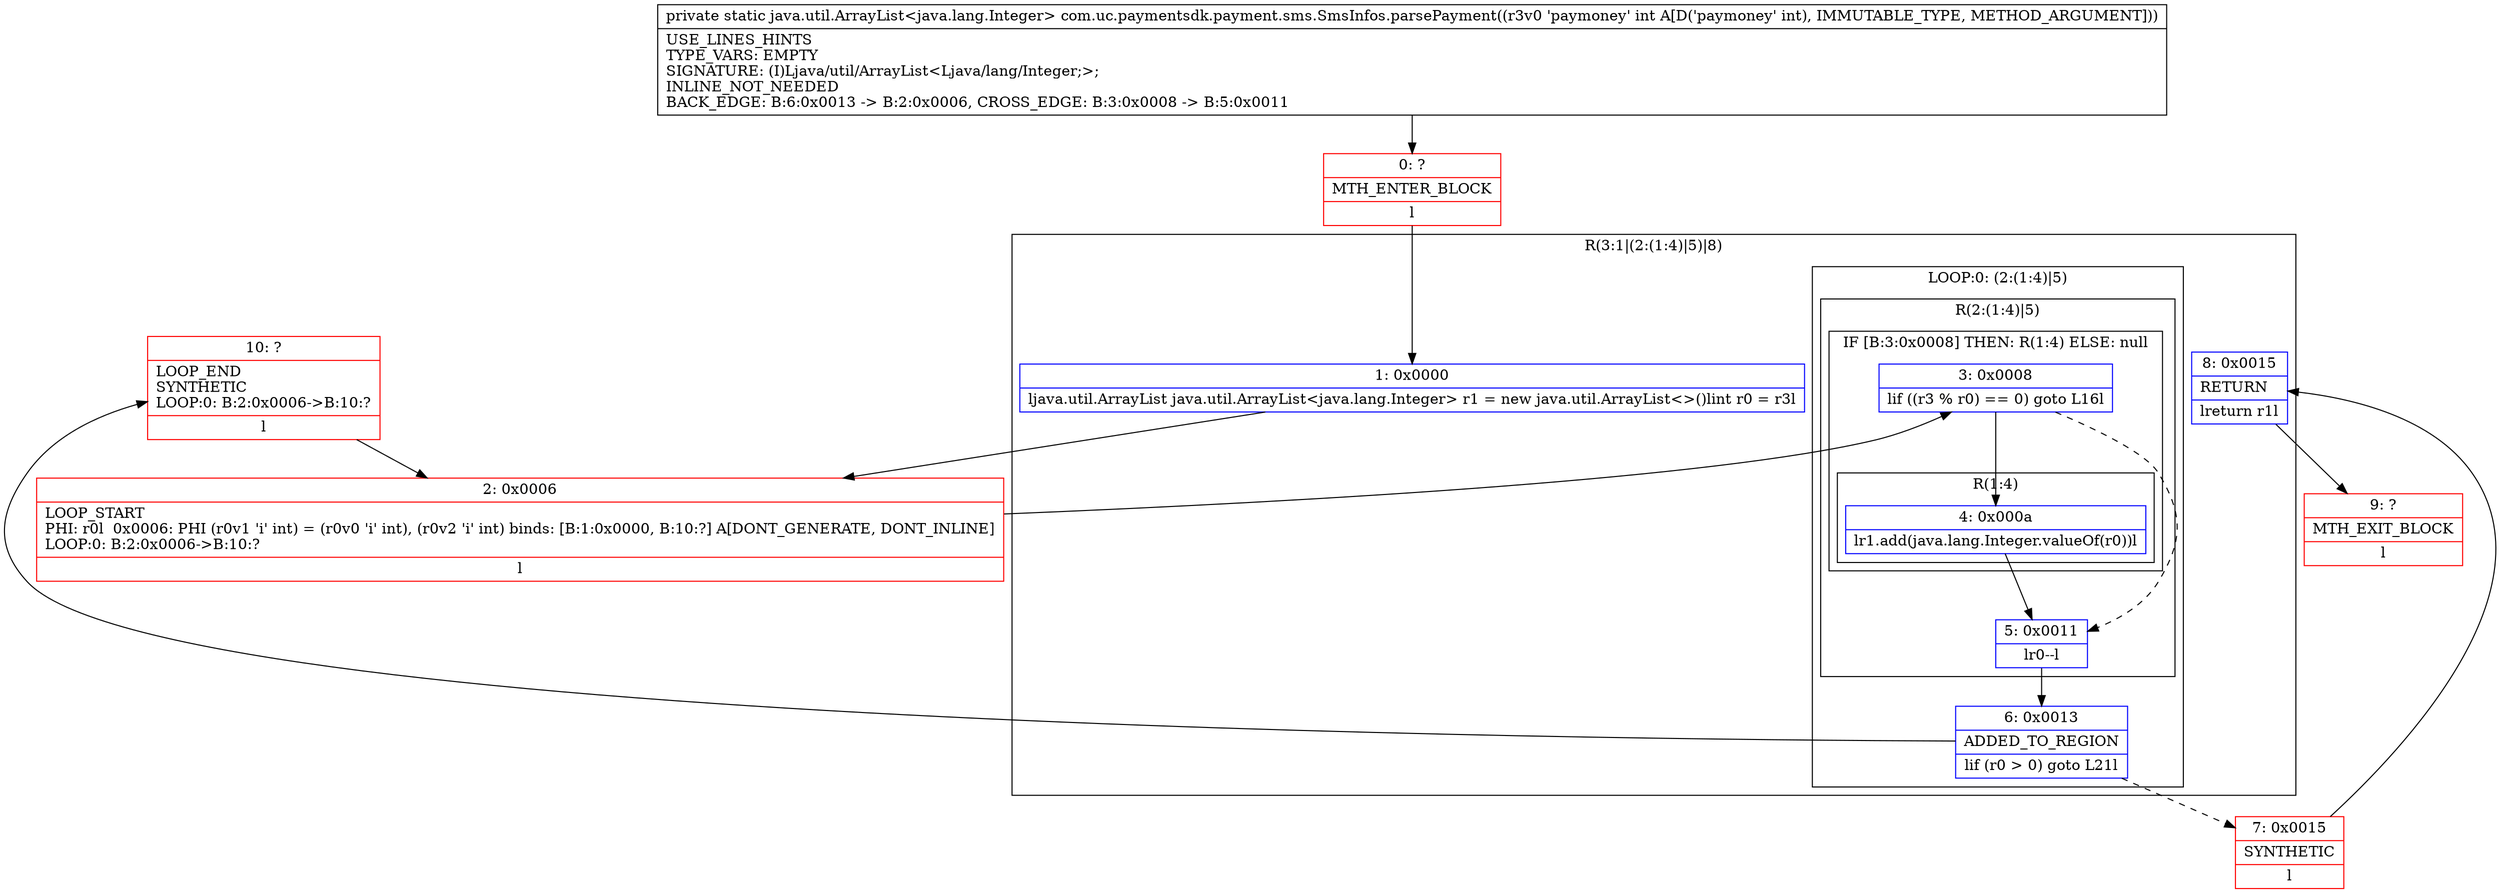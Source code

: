 digraph "CFG forcom.uc.paymentsdk.payment.sms.SmsInfos.parsePayment(I)Ljava\/util\/ArrayList;" {
subgraph cluster_Region_1271134991 {
label = "R(3:1|(2:(1:4)|5)|8)";
node [shape=record,color=blue];
Node_1 [shape=record,label="{1\:\ 0x0000|ljava.util.ArrayList java.util.ArrayList\<java.lang.Integer\> r1 = new java.util.ArrayList\<\>()lint r0 = r3l}"];
subgraph cluster_LoopRegion_1181780962 {
label = "LOOP:0: (2:(1:4)|5)";
node [shape=record,color=blue];
Node_6 [shape=record,label="{6\:\ 0x0013|ADDED_TO_REGION\l|lif (r0 \> 0) goto L21l}"];
subgraph cluster_Region_1187304682 {
label = "R(2:(1:4)|5)";
node [shape=record,color=blue];
subgraph cluster_IfRegion_306118953 {
label = "IF [B:3:0x0008] THEN: R(1:4) ELSE: null";
node [shape=record,color=blue];
Node_3 [shape=record,label="{3\:\ 0x0008|lif ((r3 % r0) == 0) goto L16l}"];
subgraph cluster_Region_1716663722 {
label = "R(1:4)";
node [shape=record,color=blue];
Node_4 [shape=record,label="{4\:\ 0x000a|lr1.add(java.lang.Integer.valueOf(r0))l}"];
}
}
Node_5 [shape=record,label="{5\:\ 0x0011|lr0\-\-l}"];
}
}
Node_8 [shape=record,label="{8\:\ 0x0015|RETURN\l|lreturn r1l}"];
}
Node_0 [shape=record,color=red,label="{0\:\ ?|MTH_ENTER_BLOCK\l|l}"];
Node_2 [shape=record,color=red,label="{2\:\ 0x0006|LOOP_START\lPHI: r0l  0x0006: PHI (r0v1 'i' int) = (r0v0 'i' int), (r0v2 'i' int) binds: [B:1:0x0000, B:10:?] A[DONT_GENERATE, DONT_INLINE]\lLOOP:0: B:2:0x0006\-\>B:10:?\l|l}"];
Node_7 [shape=record,color=red,label="{7\:\ 0x0015|SYNTHETIC\l|l}"];
Node_9 [shape=record,color=red,label="{9\:\ ?|MTH_EXIT_BLOCK\l|l}"];
Node_10 [shape=record,color=red,label="{10\:\ ?|LOOP_END\lSYNTHETIC\lLOOP:0: B:2:0x0006\-\>B:10:?\l|l}"];
MethodNode[shape=record,label="{private static java.util.ArrayList\<java.lang.Integer\> com.uc.paymentsdk.payment.sms.SmsInfos.parsePayment((r3v0 'paymoney' int A[D('paymoney' int), IMMUTABLE_TYPE, METHOD_ARGUMENT]))  | USE_LINES_HINTS\lTYPE_VARS: EMPTY\lSIGNATURE: (I)Ljava\/util\/ArrayList\<Ljava\/lang\/Integer;\>;\lINLINE_NOT_NEEDED\lBACK_EDGE: B:6:0x0013 \-\> B:2:0x0006, CROSS_EDGE: B:3:0x0008 \-\> B:5:0x0011\l}"];
MethodNode -> Node_0;
Node_1 -> Node_2;
Node_6 -> Node_7[style=dashed];
Node_6 -> Node_10;
Node_3 -> Node_4;
Node_3 -> Node_5[style=dashed];
Node_4 -> Node_5;
Node_5 -> Node_6;
Node_8 -> Node_9;
Node_0 -> Node_1;
Node_2 -> Node_3;
Node_7 -> Node_8;
Node_10 -> Node_2;
}

